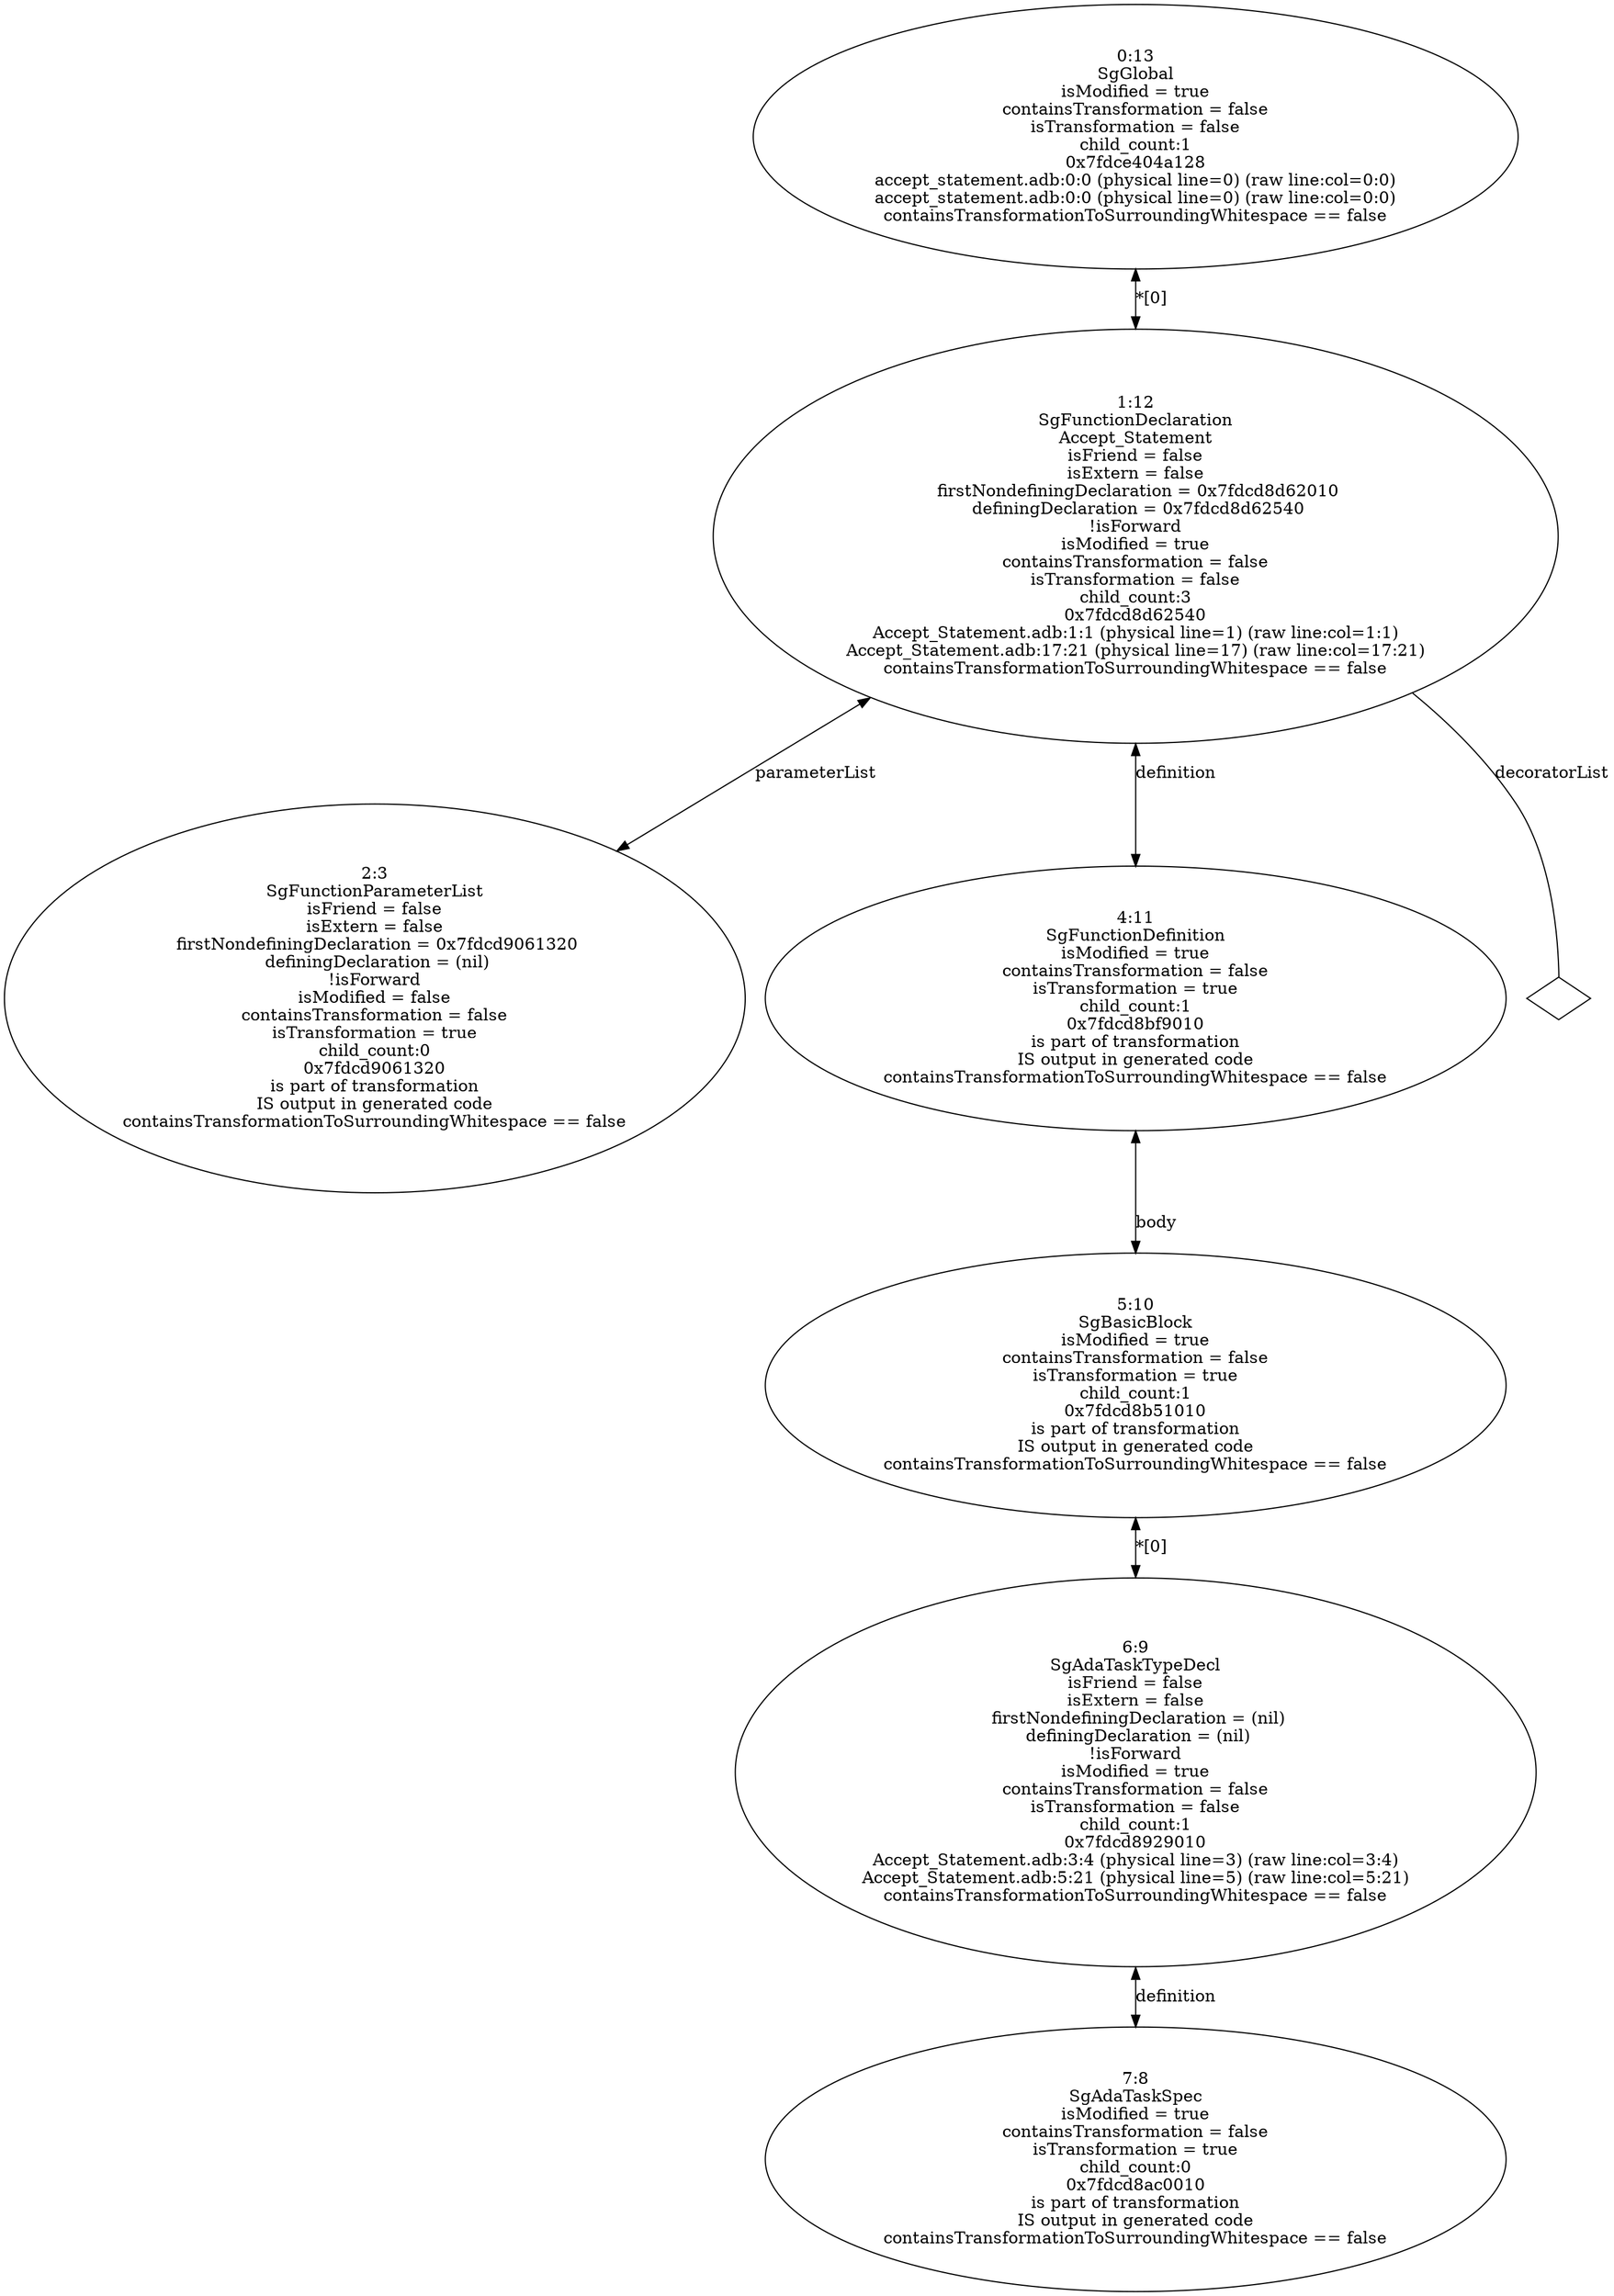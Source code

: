 digraph "G./accept_statement_rose.dot" {
"0x7fdcd9061320"[label="2:3\nSgFunctionParameterList\n isFriend = false \n isExtern = false \n firstNondefiningDeclaration = 0x7fdcd9061320\n definingDeclaration = (nil)\n!isForward\nisModified = false\ncontainsTransformation = false\nisTransformation = true\nchild_count:0\n0x7fdcd9061320\nis part of transformation\nIS output in generated code\ncontainsTransformationToSurroundingWhitespace == false\n" ];
"0x7fdcd8ac0010"[label="7:8\nSgAdaTaskSpec\nisModified = true\ncontainsTransformation = false\nisTransformation = true\nchild_count:0\n0x7fdcd8ac0010\nis part of transformation\nIS output in generated code\ncontainsTransformationToSurroundingWhitespace == false\n" ];
"0x7fdcd8929010"[label="6:9\nSgAdaTaskTypeDecl\n isFriend = false \n isExtern = false \n firstNondefiningDeclaration = (nil)\n definingDeclaration = (nil)\n!isForward\nisModified = true\ncontainsTransformation = false\nisTransformation = false\nchild_count:1\n0x7fdcd8929010\nAccept_Statement.adb:3:4 (physical line=3) (raw line:col=3:4)\nAccept_Statement.adb:5:21 (physical line=5) (raw line:col=5:21)\ncontainsTransformationToSurroundingWhitespace == false\n" ];
"0x7fdcd8929010" -> "0x7fdcd8ac0010"[label="definition" dir=both ];
"0x7fdcd8b51010"[label="5:10\nSgBasicBlock\nisModified = true\ncontainsTransformation = false\nisTransformation = true\nchild_count:1\n0x7fdcd8b51010\nis part of transformation\nIS output in generated code\ncontainsTransformationToSurroundingWhitespace == false\n" ];
"0x7fdcd8b51010" -> "0x7fdcd8929010"[label="*[0]" dir=both ];
"0x7fdcd8bf9010"[label="4:11\nSgFunctionDefinition\nisModified = true\ncontainsTransformation = false\nisTransformation = true\nchild_count:1\n0x7fdcd8bf9010\nis part of transformation\nIS output in generated code\ncontainsTransformationToSurroundingWhitespace == false\n" ];
"0x7fdcd8bf9010" -> "0x7fdcd8b51010"[label="body" dir=both ];
"0x7fdcd8d62540"[label="1:12\nSgFunctionDeclaration\nAccept_Statement\n isFriend = false \n isExtern = false \n firstNondefiningDeclaration = 0x7fdcd8d62010\n definingDeclaration = 0x7fdcd8d62540\n!isForward\nisModified = true\ncontainsTransformation = false\nisTransformation = false\nchild_count:3\n0x7fdcd8d62540\nAccept_Statement.adb:1:1 (physical line=1) (raw line:col=1:1)\nAccept_Statement.adb:17:21 (physical line=17) (raw line:col=17:21)\ncontainsTransformationToSurroundingWhitespace == false\n" ];
"0x7fdcd8d62540" -> "0x7fdcd9061320"[label="parameterList" dir=both ];
"0x7fdcd8d62540" -> "0x7fdcd8d62540__decoratorList__null"[label="decoratorList" dir=none ];
"0x7fdcd8d62540__decoratorList__null"[label="" shape=diamond ];
"0x7fdcd8d62540" -> "0x7fdcd8bf9010"[label="definition" dir=both ];
"0x7fdce404a128"[label="0:13\nSgGlobal\nisModified = true\ncontainsTransformation = false\nisTransformation = false\nchild_count:1\n0x7fdce404a128\naccept_statement.adb:0:0 (physical line=0) (raw line:col=0:0)\naccept_statement.adb:0:0 (physical line=0) (raw line:col=0:0)\ncontainsTransformationToSurroundingWhitespace == false\n" ];
"0x7fdce404a128" -> "0x7fdcd8d62540"[label="*[0]" dir=both ];
}
